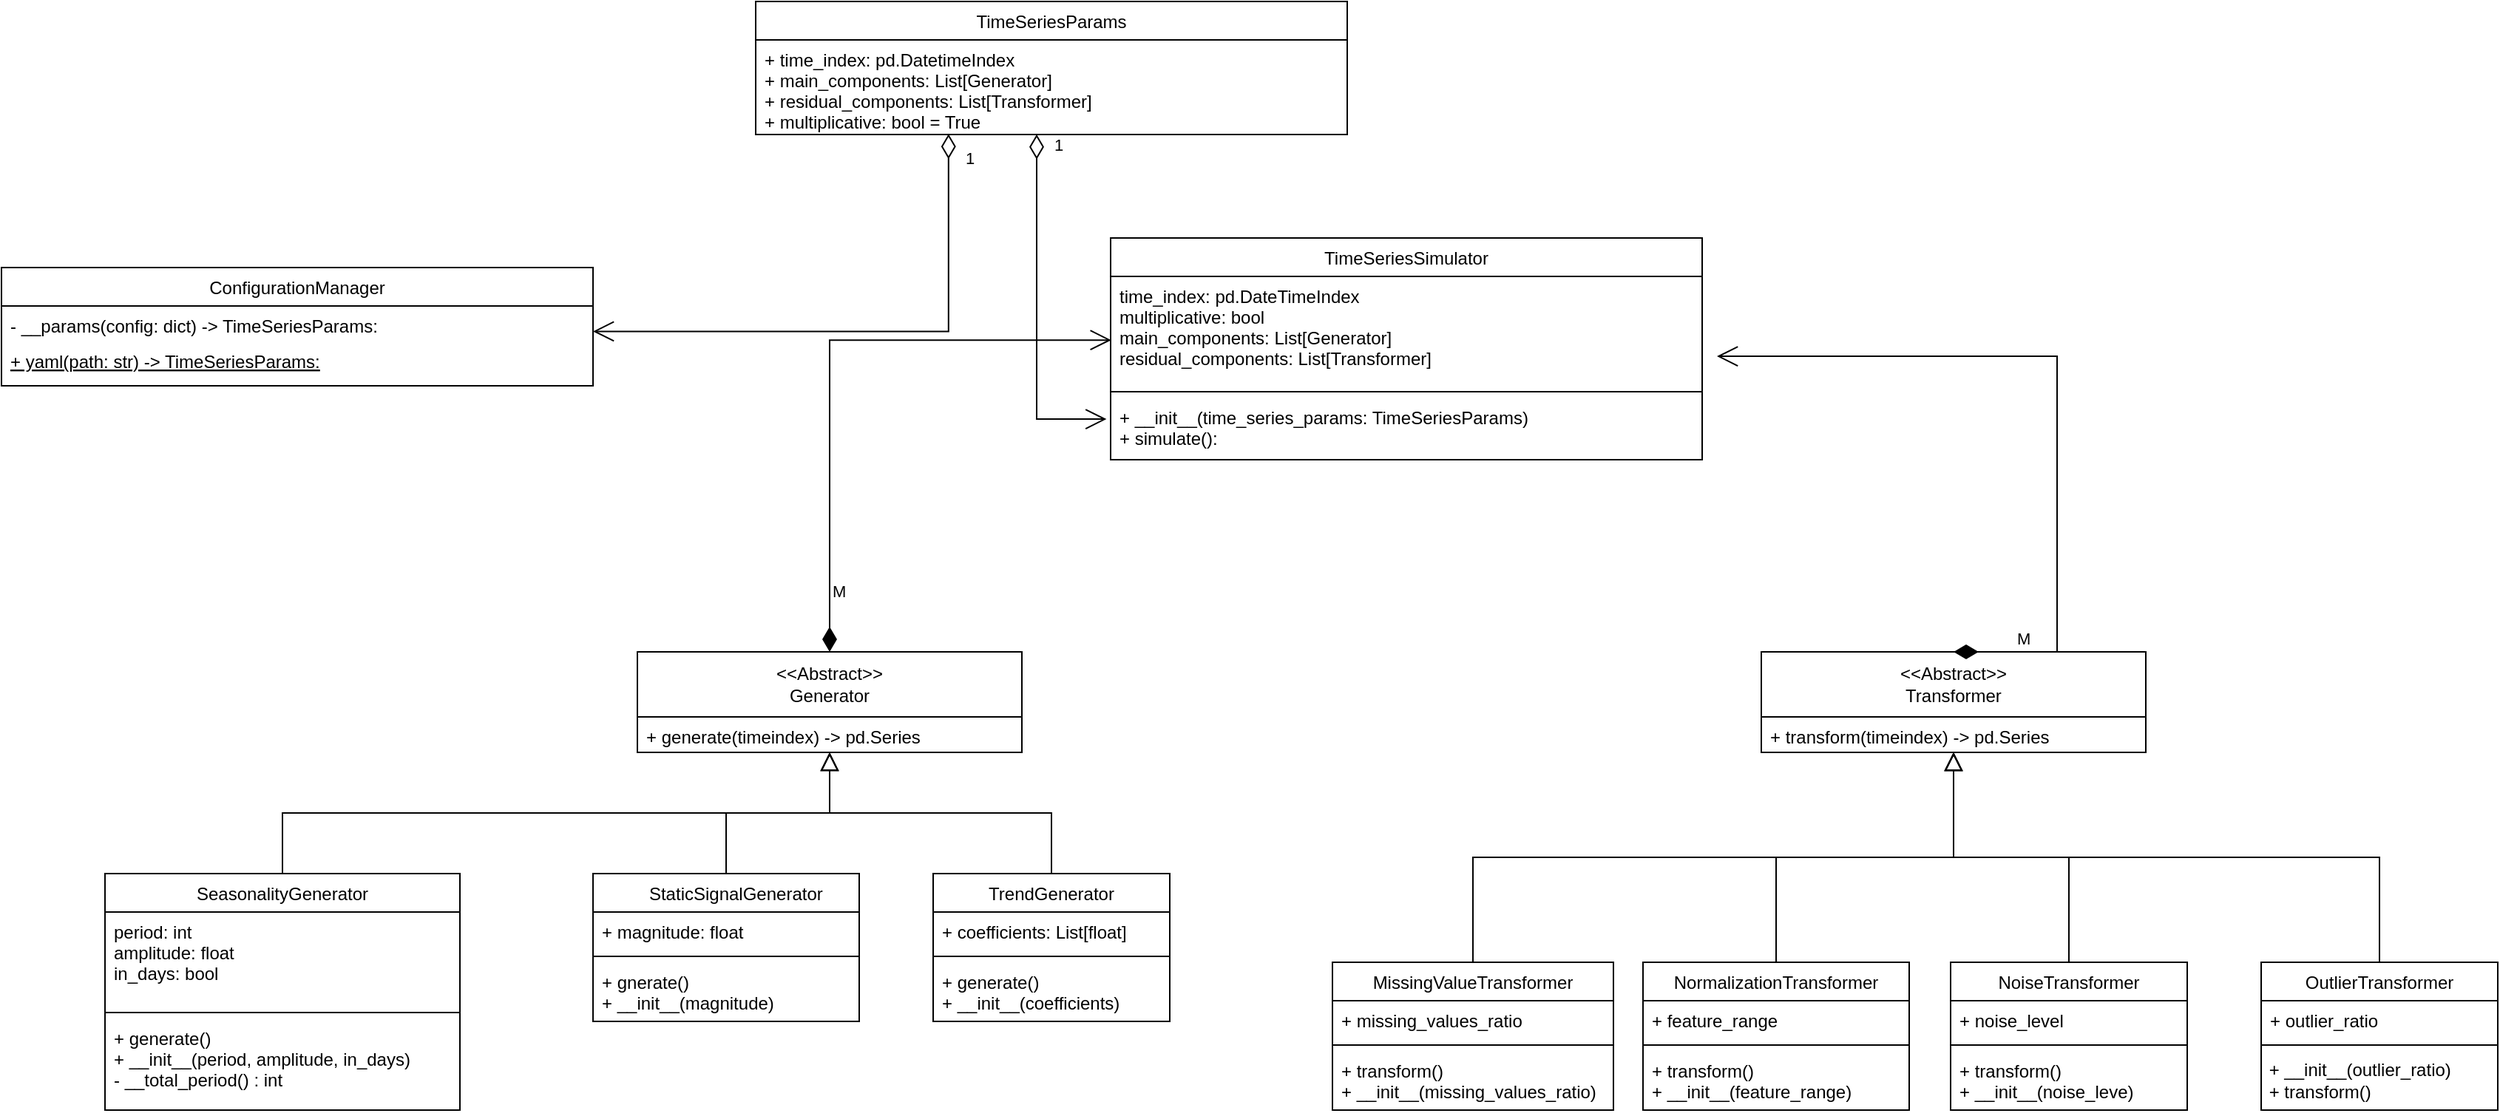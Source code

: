 <mxfile version="21.7.2" type="github">
  <diagram id="C5RBs43oDa-KdzZeNtuy" name="Page-1">
    <mxGraphModel dx="2901" dy="735" grid="1" gridSize="10" guides="1" tooltips="1" connect="1" arrows="1" fold="1" page="1" pageScale="1" pageWidth="827" pageHeight="1169" math="0" shadow="0">
      <root>
        <mxCell id="WIyWlLk6GJQsqaUBKTNV-0" />
        <mxCell id="WIyWlLk6GJQsqaUBKTNV-1" parent="WIyWlLk6GJQsqaUBKTNV-0" />
        <mxCell id="zkfFHV4jXpPFQw0GAbJ--0" value="TimeSeriesSimulator" style="swimlane;fontStyle=0;align=center;verticalAlign=top;childLayout=stackLayout;horizontal=1;startSize=26;horizontalStack=0;resizeParent=1;resizeLast=0;collapsible=1;marginBottom=0;rounded=0;shadow=0;strokeWidth=1;" parent="WIyWlLk6GJQsqaUBKTNV-1" vertex="1">
          <mxGeometry x="-500" y="190" width="400" height="150" as="geometry">
            <mxRectangle x="230" y="140" width="160" height="26" as="alternateBounds" />
          </mxGeometry>
        </mxCell>
        <mxCell id="zkfFHV4jXpPFQw0GAbJ--1" value="time_index: pd.DateTimeIndex&#xa;multiplicative: bool &#xa;main_components: List[Generator]&#xa;residual_components: List[Transformer]&#xa;" style="text;align=left;verticalAlign=top;spacingLeft=4;spacingRight=4;overflow=hidden;rotatable=0;points=[[0,0.5],[1,0.5]];portConstraint=eastwest;" parent="zkfFHV4jXpPFQw0GAbJ--0" vertex="1">
          <mxGeometry y="26" width="400" height="74" as="geometry" />
        </mxCell>
        <mxCell id="zkfFHV4jXpPFQw0GAbJ--4" value="" style="line;html=1;strokeWidth=1;align=left;verticalAlign=middle;spacingTop=-1;spacingLeft=3;spacingRight=3;rotatable=0;labelPosition=right;points=[];portConstraint=eastwest;" parent="zkfFHV4jXpPFQw0GAbJ--0" vertex="1">
          <mxGeometry y="100" width="400" height="8" as="geometry" />
        </mxCell>
        <mxCell id="zkfFHV4jXpPFQw0GAbJ--5" value="+ __init__(time_series_params: TimeSeriesParams) &#xa;+ simulate(): &#xa;" style="text;align=left;verticalAlign=top;spacingLeft=4;spacingRight=4;overflow=hidden;rotatable=0;points=[[0,0.5],[1,0.5]];portConstraint=eastwest;" parent="zkfFHV4jXpPFQw0GAbJ--0" vertex="1">
          <mxGeometry y="108" width="400" height="40" as="geometry" />
        </mxCell>
        <mxCell id="zkfFHV4jXpPFQw0GAbJ--6" value="NoiseTransformer" style="swimlane;fontStyle=0;align=center;verticalAlign=top;childLayout=stackLayout;horizontal=1;startSize=26;horizontalStack=0;resizeParent=1;resizeLast=0;collapsible=1;marginBottom=0;rounded=0;shadow=0;strokeWidth=1;" parent="WIyWlLk6GJQsqaUBKTNV-1" vertex="1">
          <mxGeometry x="68" y="680" width="160" height="100" as="geometry">
            <mxRectangle x="130" y="380" width="160" height="26" as="alternateBounds" />
          </mxGeometry>
        </mxCell>
        <mxCell id="zkfFHV4jXpPFQw0GAbJ--7" value="+ noise_level" style="text;align=left;verticalAlign=top;spacingLeft=4;spacingRight=4;overflow=hidden;rotatable=0;points=[[0,0.5],[1,0.5]];portConstraint=eastwest;" parent="zkfFHV4jXpPFQw0GAbJ--6" vertex="1">
          <mxGeometry y="26" width="160" height="26" as="geometry" />
        </mxCell>
        <mxCell id="zkfFHV4jXpPFQw0GAbJ--9" value="" style="line;html=1;strokeWidth=1;align=left;verticalAlign=middle;spacingTop=-1;spacingLeft=3;spacingRight=3;rotatable=0;labelPosition=right;points=[];portConstraint=eastwest;" parent="zkfFHV4jXpPFQw0GAbJ--6" vertex="1">
          <mxGeometry y="52" width="160" height="8" as="geometry" />
        </mxCell>
        <mxCell id="zkfFHV4jXpPFQw0GAbJ--11" value="+ transform()&#xa;+ __init__(noise_leve)" style="text;align=left;verticalAlign=top;spacingLeft=4;spacingRight=4;overflow=hidden;rotatable=0;points=[[0,0.5],[1,0.5]];portConstraint=eastwest;" parent="zkfFHV4jXpPFQw0GAbJ--6" vertex="1">
          <mxGeometry y="60" width="160" height="40" as="geometry" />
        </mxCell>
        <mxCell id="zkfFHV4jXpPFQw0GAbJ--12" value="" style="endArrow=block;endSize=10;endFill=0;shadow=0;strokeWidth=1;rounded=0;edgeStyle=elbowEdgeStyle;elbow=vertical;entryX=0.5;entryY=1;entryDx=0;entryDy=0;" parent="WIyWlLk6GJQsqaUBKTNV-1" source="zkfFHV4jXpPFQw0GAbJ--6" target="ssS4nPCExvqZKenIH0Za-0" edge="1">
          <mxGeometry width="160" relative="1" as="geometry">
            <mxPoint x="148" y="515" as="sourcePoint" />
            <mxPoint x="310" y="530" as="targetPoint" />
          </mxGeometry>
        </mxCell>
        <mxCell id="zkfFHV4jXpPFQw0GAbJ--13" value="OutlierTransformer" style="swimlane;fontStyle=0;align=center;verticalAlign=top;childLayout=stackLayout;horizontal=1;startSize=26;horizontalStack=0;resizeParent=1;resizeLast=0;collapsible=1;marginBottom=0;rounded=0;shadow=0;strokeWidth=1;" parent="WIyWlLk6GJQsqaUBKTNV-1" vertex="1">
          <mxGeometry x="278" y="680" width="160" height="100" as="geometry">
            <mxRectangle x="340" y="380" width="170" height="26" as="alternateBounds" />
          </mxGeometry>
        </mxCell>
        <mxCell id="zkfFHV4jXpPFQw0GAbJ--14" value="+ outlier_ratio" style="text;align=left;verticalAlign=top;spacingLeft=4;spacingRight=4;overflow=hidden;rotatable=0;points=[[0,0.5],[1,0.5]];portConstraint=eastwest;" parent="zkfFHV4jXpPFQw0GAbJ--13" vertex="1">
          <mxGeometry y="26" width="160" height="26" as="geometry" />
        </mxCell>
        <mxCell id="zkfFHV4jXpPFQw0GAbJ--15" value="" style="line;html=1;strokeWidth=1;align=left;verticalAlign=middle;spacingTop=-1;spacingLeft=3;spacingRight=3;rotatable=0;labelPosition=right;points=[];portConstraint=eastwest;" parent="zkfFHV4jXpPFQw0GAbJ--13" vertex="1">
          <mxGeometry y="52" width="160" height="8" as="geometry" />
        </mxCell>
        <mxCell id="ssS4nPCExvqZKenIH0Za-7" value="&amp;nbsp;+ __init__(outlier_ratio)&lt;br&gt;&amp;nbsp;+ transform()" style="text;html=1;align=left;verticalAlign=middle;resizable=0;points=[];autosize=1;strokeColor=none;fillColor=none;" vertex="1" parent="zkfFHV4jXpPFQw0GAbJ--13">
          <mxGeometry y="60" width="160" height="40" as="geometry" />
        </mxCell>
        <mxCell id="zkfFHV4jXpPFQw0GAbJ--16" value="" style="endArrow=block;endSize=10;endFill=0;shadow=0;strokeWidth=1;rounded=0;edgeStyle=elbowEdgeStyle;elbow=vertical;entryX=0.5;entryY=1;entryDx=0;entryDy=0;" parent="WIyWlLk6GJQsqaUBKTNV-1" source="zkfFHV4jXpPFQw0GAbJ--13" target="ssS4nPCExvqZKenIH0Za-0" edge="1">
          <mxGeometry width="160" relative="1" as="geometry">
            <mxPoint x="158" y="685" as="sourcePoint" />
            <mxPoint x="248" y="570" as="targetPoint" />
          </mxGeometry>
        </mxCell>
        <mxCell id="ssS4nPCExvqZKenIH0Za-0" value="&amp;lt;&amp;lt;Abstract&amp;gt;&amp;gt;&lt;br&gt;Transformer" style="swimlane;fontStyle=0;childLayout=stackLayout;horizontal=1;startSize=44;fillColor=none;horizontalStack=0;resizeParent=1;resizeParentMax=0;resizeLast=0;collapsible=1;marginBottom=0;whiteSpace=wrap;html=1;" vertex="1" parent="WIyWlLk6GJQsqaUBKTNV-1">
          <mxGeometry x="-60" y="470" width="260" height="68" as="geometry">
            <mxRectangle x="250" y="426" width="100" height="34" as="alternateBounds" />
          </mxGeometry>
        </mxCell>
        <mxCell id="ssS4nPCExvqZKenIH0Za-1" value="+ transform(timeindex) -&amp;gt; pd.Series" style="text;strokeColor=none;fillColor=none;align=left;verticalAlign=top;spacingLeft=4;spacingRight=4;overflow=hidden;rotatable=0;points=[[0,0.5],[1,0.5]];portConstraint=eastwest;whiteSpace=wrap;html=1;" vertex="1" parent="ssS4nPCExvqZKenIH0Za-0">
          <mxGeometry y="44" width="260" height="24" as="geometry" />
        </mxCell>
        <mxCell id="ssS4nPCExvqZKenIH0Za-9" value="NormalizationTransformer" style="swimlane;fontStyle=0;align=center;verticalAlign=top;childLayout=stackLayout;horizontal=1;startSize=26;horizontalStack=0;resizeParent=1;resizeLast=0;collapsible=1;marginBottom=0;rounded=0;shadow=0;strokeWidth=1;" vertex="1" parent="WIyWlLk6GJQsqaUBKTNV-1">
          <mxGeometry x="-140" y="680" width="180" height="100" as="geometry">
            <mxRectangle x="130" y="380" width="160" height="26" as="alternateBounds" />
          </mxGeometry>
        </mxCell>
        <mxCell id="ssS4nPCExvqZKenIH0Za-10" value="+ feature_range" style="text;align=left;verticalAlign=top;spacingLeft=4;spacingRight=4;overflow=hidden;rotatable=0;points=[[0,0.5],[1,0.5]];portConstraint=eastwest;" vertex="1" parent="ssS4nPCExvqZKenIH0Za-9">
          <mxGeometry y="26" width="180" height="26" as="geometry" />
        </mxCell>
        <mxCell id="ssS4nPCExvqZKenIH0Za-11" value="" style="line;html=1;strokeWidth=1;align=left;verticalAlign=middle;spacingTop=-1;spacingLeft=3;spacingRight=3;rotatable=0;labelPosition=right;points=[];portConstraint=eastwest;" vertex="1" parent="ssS4nPCExvqZKenIH0Za-9">
          <mxGeometry y="52" width="180" height="8" as="geometry" />
        </mxCell>
        <mxCell id="ssS4nPCExvqZKenIH0Za-12" value="+ transform()&#xa;+ __init__(feature_range)" style="text;align=left;verticalAlign=top;spacingLeft=4;spacingRight=4;overflow=hidden;rotatable=0;points=[[0,0.5],[1,0.5]];portConstraint=eastwest;" vertex="1" parent="ssS4nPCExvqZKenIH0Za-9">
          <mxGeometry y="60" width="180" height="40" as="geometry" />
        </mxCell>
        <mxCell id="ssS4nPCExvqZKenIH0Za-16" value="" style="endArrow=block;endSize=10;endFill=0;shadow=0;strokeWidth=1;rounded=0;edgeStyle=elbowEdgeStyle;elbow=vertical;entryX=0.5;entryY=1;entryDx=0;entryDy=0;exitX=0.5;exitY=0;exitDx=0;exitDy=0;" edge="1" parent="WIyWlLk6GJQsqaUBKTNV-1" source="ssS4nPCExvqZKenIH0Za-9" target="ssS4nPCExvqZKenIH0Za-0">
          <mxGeometry width="160" relative="1" as="geometry">
            <mxPoint x="158" y="682" as="sourcePoint" />
            <mxPoint x="80" y="548" as="targetPoint" />
          </mxGeometry>
        </mxCell>
        <mxCell id="ssS4nPCExvqZKenIH0Za-17" value="MissingValueTransformer" style="swimlane;fontStyle=0;align=center;verticalAlign=top;childLayout=stackLayout;horizontal=1;startSize=26;horizontalStack=0;resizeParent=1;resizeLast=0;collapsible=1;marginBottom=0;rounded=0;shadow=0;strokeWidth=1;" vertex="1" parent="WIyWlLk6GJQsqaUBKTNV-1">
          <mxGeometry x="-350" y="680" width="190" height="100" as="geometry">
            <mxRectangle x="130" y="380" width="160" height="26" as="alternateBounds" />
          </mxGeometry>
        </mxCell>
        <mxCell id="ssS4nPCExvqZKenIH0Za-18" value="+ missing_values_ratio" style="text;align=left;verticalAlign=top;spacingLeft=4;spacingRight=4;overflow=hidden;rotatable=0;points=[[0,0.5],[1,0.5]];portConstraint=eastwest;" vertex="1" parent="ssS4nPCExvqZKenIH0Za-17">
          <mxGeometry y="26" width="190" height="26" as="geometry" />
        </mxCell>
        <mxCell id="ssS4nPCExvqZKenIH0Za-19" value="" style="line;html=1;strokeWidth=1;align=left;verticalAlign=middle;spacingTop=-1;spacingLeft=3;spacingRight=3;rotatable=0;labelPosition=right;points=[];portConstraint=eastwest;" vertex="1" parent="ssS4nPCExvqZKenIH0Za-17">
          <mxGeometry y="52" width="190" height="8" as="geometry" />
        </mxCell>
        <mxCell id="ssS4nPCExvqZKenIH0Za-20" value="+ transform()&#xa;+ __init__(missing_values_ratio)" style="text;align=left;verticalAlign=top;spacingLeft=4;spacingRight=4;overflow=hidden;rotatable=0;points=[[0,0.5],[1,0.5]];portConstraint=eastwest;" vertex="1" parent="ssS4nPCExvqZKenIH0Za-17">
          <mxGeometry y="60" width="190" height="40" as="geometry" />
        </mxCell>
        <mxCell id="ssS4nPCExvqZKenIH0Za-21" value="" style="endArrow=block;endSize=10;endFill=0;shadow=0;strokeWidth=1;rounded=0;edgeStyle=elbowEdgeStyle;elbow=vertical;exitX=0.5;exitY=0;exitDx=0;exitDy=0;entryX=0.5;entryY=1;entryDx=0;entryDy=0;entryPerimeter=0;" edge="1" parent="WIyWlLk6GJQsqaUBKTNV-1" source="ssS4nPCExvqZKenIH0Za-17" target="ssS4nPCExvqZKenIH0Za-1">
          <mxGeometry width="160" relative="1" as="geometry">
            <mxPoint x="-22" y="682" as="sourcePoint" />
            <mxPoint x="70" y="540" as="targetPoint" />
          </mxGeometry>
        </mxCell>
        <mxCell id="ssS4nPCExvqZKenIH0Za-22" value="M" style="endArrow=open;html=1;endSize=12;startArrow=diamondThin;startSize=14;startFill=1;edgeStyle=orthogonalEdgeStyle;align=left;verticalAlign=bottom;rounded=0;exitX=0.5;exitY=0;exitDx=0;exitDy=0;entryX=1.025;entryY=0.73;entryDx=0;entryDy=0;entryPerimeter=0;" edge="1" parent="WIyWlLk6GJQsqaUBKTNV-1" source="ssS4nPCExvqZKenIH0Za-0" target="zkfFHV4jXpPFQw0GAbJ--1">
          <mxGeometry x="-0.839" relative="1" as="geometry">
            <mxPoint x="110" y="430" as="sourcePoint" />
            <mxPoint x="225" y="280" as="targetPoint" />
            <Array as="points">
              <mxPoint x="140" y="470" />
              <mxPoint x="140" y="270" />
            </Array>
            <mxPoint as="offset" />
          </mxGeometry>
        </mxCell>
        <mxCell id="ssS4nPCExvqZKenIH0Za-23" value="TrendGenerator" style="swimlane;fontStyle=0;align=center;verticalAlign=top;childLayout=stackLayout;horizontal=1;startSize=26;horizontalStack=0;resizeParent=1;resizeLast=0;collapsible=1;marginBottom=0;rounded=0;shadow=0;strokeWidth=1;" vertex="1" parent="WIyWlLk6GJQsqaUBKTNV-1">
          <mxGeometry x="-620" y="620" width="160" height="100" as="geometry">
            <mxRectangle x="130" y="380" width="160" height="26" as="alternateBounds" />
          </mxGeometry>
        </mxCell>
        <mxCell id="ssS4nPCExvqZKenIH0Za-24" value="+ coefficients: List[float]" style="text;align=left;verticalAlign=top;spacingLeft=4;spacingRight=4;overflow=hidden;rotatable=0;points=[[0,0.5],[1,0.5]];portConstraint=eastwest;" vertex="1" parent="ssS4nPCExvqZKenIH0Za-23">
          <mxGeometry y="26" width="160" height="26" as="geometry" />
        </mxCell>
        <mxCell id="ssS4nPCExvqZKenIH0Za-25" value="" style="line;html=1;strokeWidth=1;align=left;verticalAlign=middle;spacingTop=-1;spacingLeft=3;spacingRight=3;rotatable=0;labelPosition=right;points=[];portConstraint=eastwest;" vertex="1" parent="ssS4nPCExvqZKenIH0Za-23">
          <mxGeometry y="52" width="160" height="8" as="geometry" />
        </mxCell>
        <mxCell id="ssS4nPCExvqZKenIH0Za-26" value="+ generate()&#xa;+ __init__(coefficients)" style="text;align=left;verticalAlign=top;spacingLeft=4;spacingRight=4;overflow=hidden;rotatable=0;points=[[0,0.5],[1,0.5]];portConstraint=eastwest;" vertex="1" parent="ssS4nPCExvqZKenIH0Za-23">
          <mxGeometry y="60" width="160" height="40" as="geometry" />
        </mxCell>
        <mxCell id="ssS4nPCExvqZKenIH0Za-27" value="" style="endArrow=block;endSize=10;endFill=0;shadow=0;strokeWidth=1;rounded=0;edgeStyle=elbowEdgeStyle;elbow=vertical;entryX=0.5;entryY=1;entryDx=0;entryDy=0;" edge="1" parent="WIyWlLk6GJQsqaUBKTNV-1" source="ssS4nPCExvqZKenIH0Za-23" target="ssS4nPCExvqZKenIH0Za-33">
          <mxGeometry width="160" relative="1" as="geometry">
            <mxPoint x="-612" y="515" as="sourcePoint" />
            <mxPoint x="-450" y="530" as="targetPoint" />
          </mxGeometry>
        </mxCell>
        <mxCell id="ssS4nPCExvqZKenIH0Za-33" value="&amp;lt;&amp;lt;Abstract&amp;gt;&amp;gt;&lt;br&gt;Generator" style="swimlane;fontStyle=0;childLayout=stackLayout;horizontal=1;startSize=44;fillColor=none;horizontalStack=0;resizeParent=1;resizeParentMax=0;resizeLast=0;collapsible=1;marginBottom=0;whiteSpace=wrap;html=1;" vertex="1" parent="WIyWlLk6GJQsqaUBKTNV-1">
          <mxGeometry x="-820" y="470" width="260" height="68" as="geometry">
            <mxRectangle x="250" y="426" width="100" height="34" as="alternateBounds" />
          </mxGeometry>
        </mxCell>
        <mxCell id="ssS4nPCExvqZKenIH0Za-34" value="+ generate(timeindex) -&amp;gt; pd.Series" style="text;strokeColor=none;fillColor=none;align=left;verticalAlign=top;spacingLeft=4;spacingRight=4;overflow=hidden;rotatable=0;points=[[0,0.5],[1,0.5]];portConstraint=eastwest;whiteSpace=wrap;html=1;" vertex="1" parent="ssS4nPCExvqZKenIH0Za-33">
          <mxGeometry y="44" width="260" height="24" as="geometry" />
        </mxCell>
        <mxCell id="ssS4nPCExvqZKenIH0Za-35" value="    StaticSignalGenerator" style="swimlane;fontStyle=0;align=center;verticalAlign=top;childLayout=stackLayout;horizontal=1;startSize=26;horizontalStack=0;resizeParent=1;resizeLast=0;collapsible=1;marginBottom=0;rounded=0;shadow=0;strokeWidth=1;" vertex="1" parent="WIyWlLk6GJQsqaUBKTNV-1">
          <mxGeometry x="-850" y="620" width="180" height="100" as="geometry">
            <mxRectangle x="130" y="380" width="160" height="26" as="alternateBounds" />
          </mxGeometry>
        </mxCell>
        <mxCell id="ssS4nPCExvqZKenIH0Za-36" value="+ magnitude: float" style="text;align=left;verticalAlign=top;spacingLeft=4;spacingRight=4;overflow=hidden;rotatable=0;points=[[0,0.5],[1,0.5]];portConstraint=eastwest;" vertex="1" parent="ssS4nPCExvqZKenIH0Za-35">
          <mxGeometry y="26" width="180" height="26" as="geometry" />
        </mxCell>
        <mxCell id="ssS4nPCExvqZKenIH0Za-37" value="" style="line;html=1;strokeWidth=1;align=left;verticalAlign=middle;spacingTop=-1;spacingLeft=3;spacingRight=3;rotatable=0;labelPosition=right;points=[];portConstraint=eastwest;" vertex="1" parent="ssS4nPCExvqZKenIH0Za-35">
          <mxGeometry y="52" width="180" height="8" as="geometry" />
        </mxCell>
        <mxCell id="ssS4nPCExvqZKenIH0Za-38" value="+ gnerate()&#xa;+ __init__(magnitude)" style="text;align=left;verticalAlign=top;spacingLeft=4;spacingRight=4;overflow=hidden;rotatable=0;points=[[0,0.5],[1,0.5]];portConstraint=eastwest;" vertex="1" parent="ssS4nPCExvqZKenIH0Za-35">
          <mxGeometry y="60" width="180" height="40" as="geometry" />
        </mxCell>
        <mxCell id="ssS4nPCExvqZKenIH0Za-39" value="" style="endArrow=block;endSize=10;endFill=0;shadow=0;strokeWidth=1;rounded=0;edgeStyle=elbowEdgeStyle;elbow=vertical;entryX=0.5;entryY=1;entryDx=0;entryDy=0;exitX=0.5;exitY=0;exitDx=0;exitDy=0;" edge="1" parent="WIyWlLk6GJQsqaUBKTNV-1" source="ssS4nPCExvqZKenIH0Za-35" target="ssS4nPCExvqZKenIH0Za-33">
          <mxGeometry width="160" relative="1" as="geometry">
            <mxPoint x="-602" y="682" as="sourcePoint" />
            <mxPoint x="-680" y="548" as="targetPoint" />
          </mxGeometry>
        </mxCell>
        <mxCell id="ssS4nPCExvqZKenIH0Za-40" value="SeasonalityGenerator" style="swimlane;fontStyle=0;align=center;verticalAlign=top;childLayout=stackLayout;horizontal=1;startSize=26;horizontalStack=0;resizeParent=1;resizeLast=0;collapsible=1;marginBottom=0;rounded=0;shadow=0;strokeWidth=1;" vertex="1" parent="WIyWlLk6GJQsqaUBKTNV-1">
          <mxGeometry x="-1180" y="620" width="240" height="160" as="geometry">
            <mxRectangle x="130" y="380" width="160" height="26" as="alternateBounds" />
          </mxGeometry>
        </mxCell>
        <mxCell id="ssS4nPCExvqZKenIH0Za-41" value="period: int&#xa;amplitude: float&#xa;in_days: bool" style="text;align=left;verticalAlign=top;spacingLeft=4;spacingRight=4;overflow=hidden;rotatable=0;points=[[0,0.5],[1,0.5]];portConstraint=eastwest;" vertex="1" parent="ssS4nPCExvqZKenIH0Za-40">
          <mxGeometry y="26" width="240" height="64" as="geometry" />
        </mxCell>
        <mxCell id="ssS4nPCExvqZKenIH0Za-42" value="" style="line;html=1;strokeWidth=1;align=left;verticalAlign=middle;spacingTop=-1;spacingLeft=3;spacingRight=3;rotatable=0;labelPosition=right;points=[];portConstraint=eastwest;" vertex="1" parent="ssS4nPCExvqZKenIH0Za-40">
          <mxGeometry y="90" width="240" height="8" as="geometry" />
        </mxCell>
        <mxCell id="ssS4nPCExvqZKenIH0Za-43" value="+ generate() &#xa;+ __init__(period, amplitude, in_days)&#xa;- __total_period() : int" style="text;align=left;verticalAlign=top;spacingLeft=4;spacingRight=4;overflow=hidden;rotatable=0;points=[[0,0.5],[1,0.5]];portConstraint=eastwest;" vertex="1" parent="ssS4nPCExvqZKenIH0Za-40">
          <mxGeometry y="98" width="240" height="62" as="geometry" />
        </mxCell>
        <mxCell id="ssS4nPCExvqZKenIH0Za-44" value="" style="endArrow=block;endSize=10;endFill=0;shadow=0;strokeWidth=1;rounded=0;edgeStyle=elbowEdgeStyle;elbow=vertical;exitX=0.5;exitY=0;exitDx=0;exitDy=0;entryX=0.5;entryY=1;entryDx=0;entryDy=0;entryPerimeter=0;" edge="1" parent="WIyWlLk6GJQsqaUBKTNV-1" source="ssS4nPCExvqZKenIH0Za-40" target="ssS4nPCExvqZKenIH0Za-34">
          <mxGeometry width="160" relative="1" as="geometry">
            <mxPoint x="-782" y="682" as="sourcePoint" />
            <mxPoint x="-690" y="540" as="targetPoint" />
          </mxGeometry>
        </mxCell>
        <mxCell id="ssS4nPCExvqZKenIH0Za-45" value="M" style="endArrow=open;html=1;endSize=12;startArrow=diamondThin;startSize=14;startFill=1;edgeStyle=orthogonalEdgeStyle;align=left;verticalAlign=bottom;rounded=0;exitX=0.5;exitY=0;exitDx=0;exitDy=0;entryX=0.001;entryY=0.582;entryDx=0;entryDy=0;entryPerimeter=0;" edge="1" parent="WIyWlLk6GJQsqaUBKTNV-1" source="ssS4nPCExvqZKenIH0Za-33" target="zkfFHV4jXpPFQw0GAbJ--1">
          <mxGeometry x="-0.839" relative="1" as="geometry">
            <mxPoint x="-720" y="460" as="sourcePoint" />
            <mxPoint x="-605" y="310" as="targetPoint" />
            <mxPoint as="offset" />
          </mxGeometry>
        </mxCell>
        <mxCell id="ssS4nPCExvqZKenIH0Za-47" value="ConfigurationManager" style="swimlane;fontStyle=0;align=center;verticalAlign=top;childLayout=stackLayout;horizontal=1;startSize=26;horizontalStack=0;resizeParent=1;resizeLast=0;collapsible=1;marginBottom=0;rounded=0;shadow=0;strokeWidth=1;" vertex="1" parent="WIyWlLk6GJQsqaUBKTNV-1">
          <mxGeometry x="-1250" y="210" width="400" height="80" as="geometry">
            <mxRectangle x="230" y="140" width="160" height="26" as="alternateBounds" />
          </mxGeometry>
        </mxCell>
        <mxCell id="ssS4nPCExvqZKenIH0Za-50" value="- __params(config: dict) -&gt; TimeSeriesParams:&#xa;" style="text;align=left;verticalAlign=top;spacingLeft=4;spacingRight=4;overflow=hidden;rotatable=0;points=[[0,0.5],[1,0.5]];portConstraint=eastwest;" vertex="1" parent="ssS4nPCExvqZKenIH0Za-47">
          <mxGeometry y="26" width="400" height="24" as="geometry" />
        </mxCell>
        <mxCell id="ssS4nPCExvqZKenIH0Za-52" value="+ yaml(path: str) -&gt; TimeSeriesParams:" style="text;align=left;verticalAlign=top;spacingLeft=4;spacingRight=4;overflow=hidden;rotatable=0;points=[[0,0.5],[1,0.5]];portConstraint=eastwest;fontStyle=4" vertex="1" parent="ssS4nPCExvqZKenIH0Za-47">
          <mxGeometry y="50" width="400" height="30" as="geometry" />
        </mxCell>
        <mxCell id="ssS4nPCExvqZKenIH0Za-53" value="TimeSeriesParams" style="swimlane;fontStyle=0;align=center;verticalAlign=top;childLayout=stackLayout;horizontal=1;startSize=26;horizontalStack=0;resizeParent=1;resizeLast=0;collapsible=1;marginBottom=0;rounded=0;shadow=0;strokeWidth=1;" vertex="1" parent="WIyWlLk6GJQsqaUBKTNV-1">
          <mxGeometry x="-740" y="30" width="400" height="90" as="geometry">
            <mxRectangle x="230" y="140" width="160" height="26" as="alternateBounds" />
          </mxGeometry>
        </mxCell>
        <mxCell id="ssS4nPCExvqZKenIH0Za-54" value="+ time_index: pd.DatetimeIndex&#xa;+ main_components: List[Generator]&#xa;+ residual_components: List[Transformer]&#xa;+ multiplicative: bool = True" style="text;align=left;verticalAlign=top;spacingLeft=4;spacingRight=4;overflow=hidden;rotatable=0;points=[[0,0.5],[1,0.5]];portConstraint=eastwest;" vertex="1" parent="ssS4nPCExvqZKenIH0Za-53">
          <mxGeometry y="26" width="400" height="64" as="geometry" />
        </mxCell>
        <mxCell id="ssS4nPCExvqZKenIH0Za-57" value="1" style="endArrow=open;html=1;endSize=12;startArrow=diamondThin;startSize=14;startFill=0;edgeStyle=orthogonalEdgeStyle;align=left;verticalAlign=bottom;rounded=0;exitX=0.475;exitY=0.999;exitDx=0;exitDy=0;exitPerimeter=0;entryX=-0.007;entryY=0.363;entryDx=0;entryDy=0;entryPerimeter=0;" edge="1" parent="WIyWlLk6GJQsqaUBKTNV-1" source="ssS4nPCExvqZKenIH0Za-54" target="zkfFHV4jXpPFQw0GAbJ--5">
          <mxGeometry x="-0.865" y="10" relative="1" as="geometry">
            <mxPoint x="-719.97" y="133.264" as="sourcePoint" />
            <mxPoint x="-539.97" y="308.8" as="targetPoint" />
            <Array as="points">
              <mxPoint x="-550" y="313" />
            </Array>
            <mxPoint as="offset" />
          </mxGeometry>
        </mxCell>
        <mxCell id="ssS4nPCExvqZKenIH0Za-58" value="1" style="endArrow=open;html=1;endSize=12;startArrow=diamondThin;startSize=14;startFill=0;edgeStyle=orthogonalEdgeStyle;align=left;verticalAlign=bottom;rounded=0;entryX=1;entryY=0.718;entryDx=0;entryDy=0;entryPerimeter=0;exitX=0.326;exitY=0.994;exitDx=0;exitDy=0;exitPerimeter=0;" edge="1" parent="WIyWlLk6GJQsqaUBKTNV-1" source="ssS4nPCExvqZKenIH0Za-54" target="ssS4nPCExvqZKenIH0Za-50">
          <mxGeometry x="-0.865" y="10" relative="1" as="geometry">
            <mxPoint x="-550" y="120" as="sourcePoint" />
            <mxPoint x="-830" y="250" as="targetPoint" />
            <Array as="points">
              <mxPoint x="-610" y="253" />
            </Array>
            <mxPoint as="offset" />
          </mxGeometry>
        </mxCell>
      </root>
    </mxGraphModel>
  </diagram>
</mxfile>

